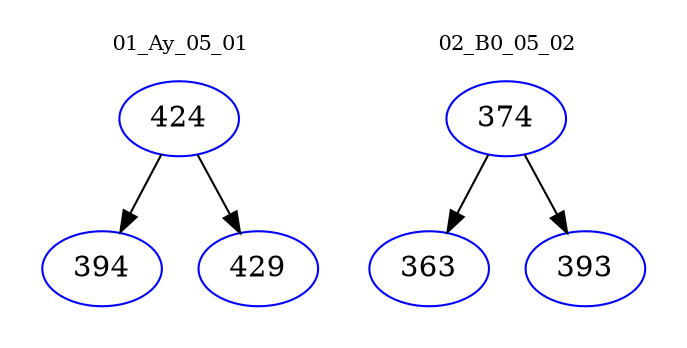 digraph{
subgraph cluster_0 {
color = white
label = "01_Ay_05_01";
fontsize=10;
T0_424 [label="424", color="blue"]
T0_424 -> T0_394 [color="black"]
T0_394 [label="394", color="blue"]
T0_424 -> T0_429 [color="black"]
T0_429 [label="429", color="blue"]
}
subgraph cluster_1 {
color = white
label = "02_B0_05_02";
fontsize=10;
T1_374 [label="374", color="blue"]
T1_374 -> T1_363 [color="black"]
T1_363 [label="363", color="blue"]
T1_374 -> T1_393 [color="black"]
T1_393 [label="393", color="blue"]
}
}
